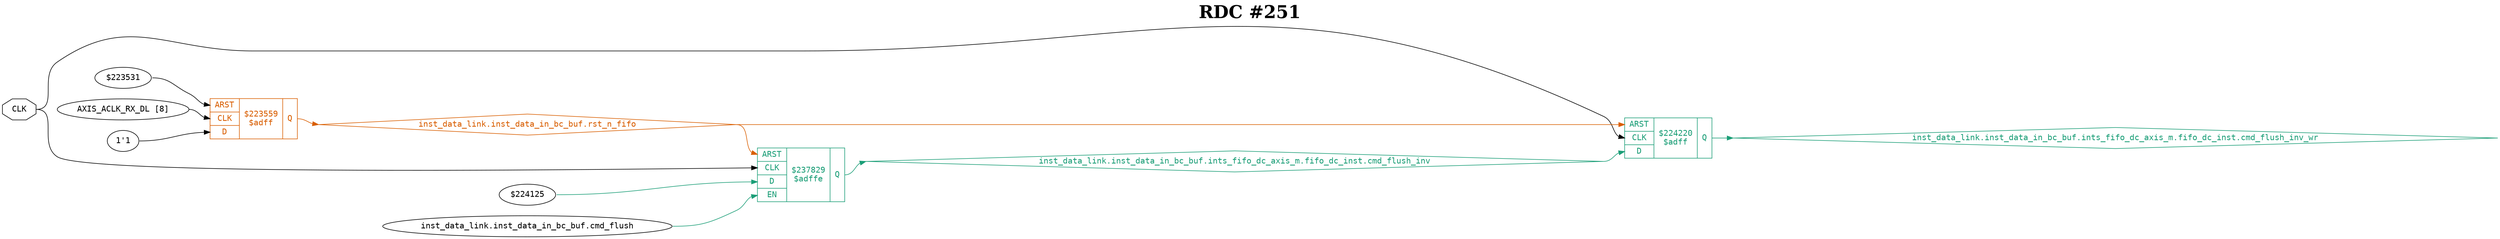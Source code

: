 digraph "spacefibre_light_top" {
label=<<b>RDC #251</b>>;
labelloc="t"
fontsize="30"
node ["fontname"="Courier"]
edge ["fontname"="Courier"]
rankdir="LR";
remincross=true;
n1 [ shape=octagon, label="CLK", color="black", fontcolor="black", href="/src/ip_spacefibre_light_top/spacefibre_light_top.vhd#45" ];
n2 [ shape=diamond, label="inst_data_link.inst_data_in_bc_buf.ints_fifo_dc_axis_m.fifo_dc_inst.cmd_flush_inv", colorscheme="dark28", color="1", fontcolor="1", href="/src/ip/fifo_dc/fifo_dc.vhd#112" ];
n3 [ shape=diamond, label="inst_data_link.inst_data_in_bc_buf.ints_fifo_dc_axis_m.fifo_dc_inst.cmd_flush_inv_wr", colorscheme="dark28", color="1", fontcolor="1", href="/src/ip/fifo_dc/fifo_dc.vhd#113" ];
n4 [ shape=diamond, label="inst_data_link.inst_data_in_bc_buf.rst_n_fifo", colorscheme="dark28", color="2", fontcolor="2", href="/src/module_data_link/data_in_bc_buf.vhd#114" ];
{ rank="source"; n1;}
{ rank="sink";}
v0 [ label="$224125" ];
v1 [ label="inst_data_link.inst_data_in_bc_buf.cmd_flush" ];
c9 [ shape=record, label="{{<p5> ARST|<p1> CLK|<p6> D|<p7> EN}|$237829\n$adffe|{<p8> Q}}", colorscheme="dark28", color="1", fontcolor="1" , href="/src/ip/fifo_dc/fifo_dc.vhd#440"  ];
v2 [ label="$223531" ];
v3 [ label="AXIS_ACLK_RX_DL [8]" ];
v4 [ label="1'1" ];
c10 [ shape=record, label="{{<p5> ARST|<p1> CLK|<p6> D}|$223559\n$adff|{<p8> Q}}", colorscheme="dark28", color="2", fontcolor="2" , href="/src/module_data_link/data_in_bc_buf.vhd#158"  ];
c11 [ shape=record, label="{{<p5> ARST|<p1> CLK|<p6> D}|$224220\n$adff|{<p8> Q}}", colorscheme="dark28", color="1", fontcolor="1" , href="/src/ip/fifo_dc/fifo_dc.vhd#199"  ];
n1:e -> c11:p1:w [color="black", fontcolor="black", label=""];
n1:e -> c9:p1:w [color="black", fontcolor="black", label=""];
c9:p8:e -> n2:w [colorscheme="dark28", color="1", fontcolor="1", label=""];
n2:e -> c11:p6:w [colorscheme="dark28", color="1", fontcolor="1", label=""];
c11:p8:e -> n3:w [colorscheme="dark28", color="1", fontcolor="1", label=""];
c10:p8:e -> n4:w [colorscheme="dark28", color="2", fontcolor="2", label=""];
n4:e -> c11:p5:w [colorscheme="dark28", color="2", fontcolor="2", label=""];
n4:e -> c9:p5:w [colorscheme="dark28", color="2", fontcolor="2", label=""];
v0:e -> c9:p6:w [colorscheme="dark28", color="1", fontcolor="1", label=""];
v1:e -> c9:p7:w [colorscheme="dark28", color="1", fontcolor="1", label=""];
v2:e -> c10:p5:w [color="black", fontcolor="black", label=""];
v3:e -> c10:p1:w [color="black", fontcolor="black", label=""];
v4:e -> c10:p6:w [color="black", fontcolor="black", label=""];
}
